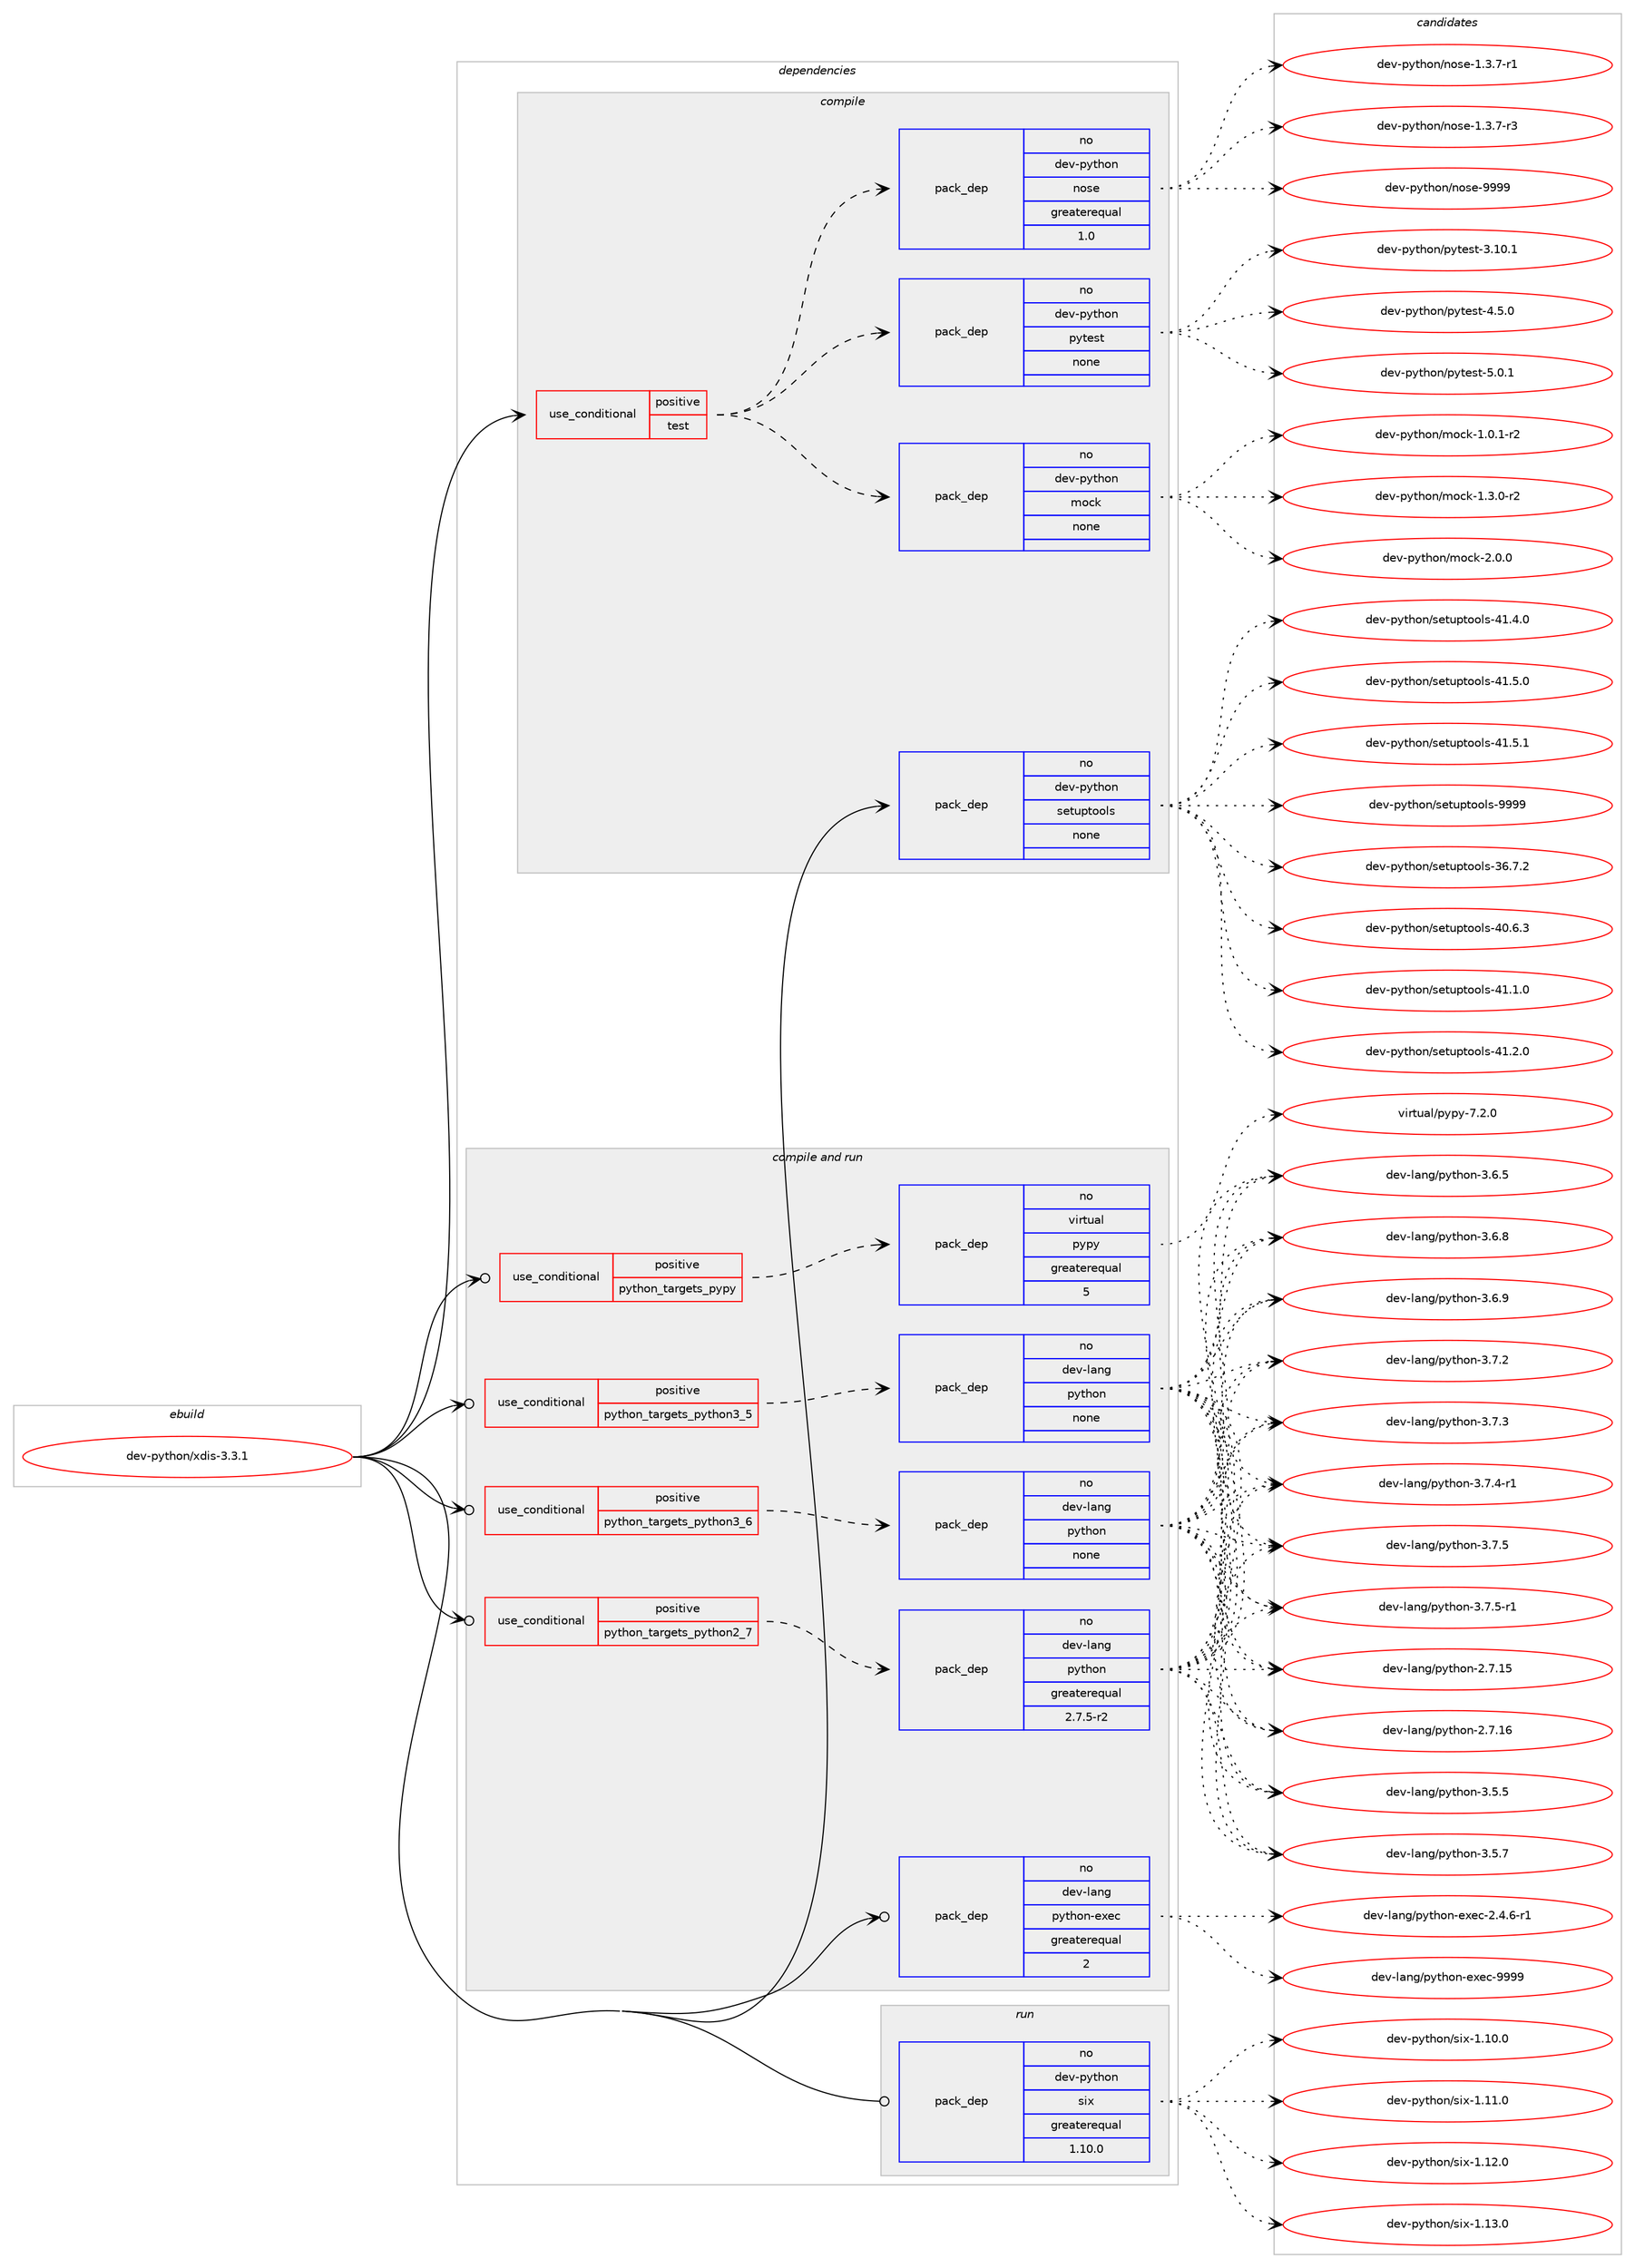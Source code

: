 digraph prolog {

# *************
# Graph options
# *************

newrank=true;
concentrate=true;
compound=true;
graph [rankdir=LR,fontname=Helvetica,fontsize=10,ranksep=1.5];#, ranksep=2.5, nodesep=0.2];
edge  [arrowhead=vee];
node  [fontname=Helvetica,fontsize=10];

# **********
# The ebuild
# **********

subgraph cluster_leftcol {
color=gray;
rank=same;
label=<<i>ebuild</i>>;
id [label="dev-python/xdis-3.3.1", color=red, width=4, href="../dev-python/xdis-3.3.1.svg"];
}

# ****************
# The dependencies
# ****************

subgraph cluster_midcol {
color=gray;
label=<<i>dependencies</i>>;
subgraph cluster_compile {
fillcolor="#eeeeee";
style=filled;
label=<<i>compile</i>>;
subgraph cond151683 {
dependency644578 [label=<<TABLE BORDER="0" CELLBORDER="1" CELLSPACING="0" CELLPADDING="4"><TR><TD ROWSPAN="3" CELLPADDING="10">use_conditional</TD></TR><TR><TD>positive</TD></TR><TR><TD>test</TD></TR></TABLE>>, shape=none, color=red];
subgraph pack481006 {
dependency644579 [label=<<TABLE BORDER="0" CELLBORDER="1" CELLSPACING="0" CELLPADDING="4" WIDTH="220"><TR><TD ROWSPAN="6" CELLPADDING="30">pack_dep</TD></TR><TR><TD WIDTH="110">no</TD></TR><TR><TD>dev-python</TD></TR><TR><TD>nose</TD></TR><TR><TD>greaterequal</TD></TR><TR><TD>1.0</TD></TR></TABLE>>, shape=none, color=blue];
}
dependency644578:e -> dependency644579:w [weight=20,style="dashed",arrowhead="vee"];
subgraph pack481007 {
dependency644580 [label=<<TABLE BORDER="0" CELLBORDER="1" CELLSPACING="0" CELLPADDING="4" WIDTH="220"><TR><TD ROWSPAN="6" CELLPADDING="30">pack_dep</TD></TR><TR><TD WIDTH="110">no</TD></TR><TR><TD>dev-python</TD></TR><TR><TD>mock</TD></TR><TR><TD>none</TD></TR><TR><TD></TD></TR></TABLE>>, shape=none, color=blue];
}
dependency644578:e -> dependency644580:w [weight=20,style="dashed",arrowhead="vee"];
subgraph pack481008 {
dependency644581 [label=<<TABLE BORDER="0" CELLBORDER="1" CELLSPACING="0" CELLPADDING="4" WIDTH="220"><TR><TD ROWSPAN="6" CELLPADDING="30">pack_dep</TD></TR><TR><TD WIDTH="110">no</TD></TR><TR><TD>dev-python</TD></TR><TR><TD>pytest</TD></TR><TR><TD>none</TD></TR><TR><TD></TD></TR></TABLE>>, shape=none, color=blue];
}
dependency644578:e -> dependency644581:w [weight=20,style="dashed",arrowhead="vee"];
}
id:e -> dependency644578:w [weight=20,style="solid",arrowhead="vee"];
subgraph pack481009 {
dependency644582 [label=<<TABLE BORDER="0" CELLBORDER="1" CELLSPACING="0" CELLPADDING="4" WIDTH="220"><TR><TD ROWSPAN="6" CELLPADDING="30">pack_dep</TD></TR><TR><TD WIDTH="110">no</TD></TR><TR><TD>dev-python</TD></TR><TR><TD>setuptools</TD></TR><TR><TD>none</TD></TR><TR><TD></TD></TR></TABLE>>, shape=none, color=blue];
}
id:e -> dependency644582:w [weight=20,style="solid",arrowhead="vee"];
}
subgraph cluster_compileandrun {
fillcolor="#eeeeee";
style=filled;
label=<<i>compile and run</i>>;
subgraph cond151684 {
dependency644583 [label=<<TABLE BORDER="0" CELLBORDER="1" CELLSPACING="0" CELLPADDING="4"><TR><TD ROWSPAN="3" CELLPADDING="10">use_conditional</TD></TR><TR><TD>positive</TD></TR><TR><TD>python_targets_pypy</TD></TR></TABLE>>, shape=none, color=red];
subgraph pack481010 {
dependency644584 [label=<<TABLE BORDER="0" CELLBORDER="1" CELLSPACING="0" CELLPADDING="4" WIDTH="220"><TR><TD ROWSPAN="6" CELLPADDING="30">pack_dep</TD></TR><TR><TD WIDTH="110">no</TD></TR><TR><TD>virtual</TD></TR><TR><TD>pypy</TD></TR><TR><TD>greaterequal</TD></TR><TR><TD>5</TD></TR></TABLE>>, shape=none, color=blue];
}
dependency644583:e -> dependency644584:w [weight=20,style="dashed",arrowhead="vee"];
}
id:e -> dependency644583:w [weight=20,style="solid",arrowhead="odotvee"];
subgraph cond151685 {
dependency644585 [label=<<TABLE BORDER="0" CELLBORDER="1" CELLSPACING="0" CELLPADDING="4"><TR><TD ROWSPAN="3" CELLPADDING="10">use_conditional</TD></TR><TR><TD>positive</TD></TR><TR><TD>python_targets_python2_7</TD></TR></TABLE>>, shape=none, color=red];
subgraph pack481011 {
dependency644586 [label=<<TABLE BORDER="0" CELLBORDER="1" CELLSPACING="0" CELLPADDING="4" WIDTH="220"><TR><TD ROWSPAN="6" CELLPADDING="30">pack_dep</TD></TR><TR><TD WIDTH="110">no</TD></TR><TR><TD>dev-lang</TD></TR><TR><TD>python</TD></TR><TR><TD>greaterequal</TD></TR><TR><TD>2.7.5-r2</TD></TR></TABLE>>, shape=none, color=blue];
}
dependency644585:e -> dependency644586:w [weight=20,style="dashed",arrowhead="vee"];
}
id:e -> dependency644585:w [weight=20,style="solid",arrowhead="odotvee"];
subgraph cond151686 {
dependency644587 [label=<<TABLE BORDER="0" CELLBORDER="1" CELLSPACING="0" CELLPADDING="4"><TR><TD ROWSPAN="3" CELLPADDING="10">use_conditional</TD></TR><TR><TD>positive</TD></TR><TR><TD>python_targets_python3_5</TD></TR></TABLE>>, shape=none, color=red];
subgraph pack481012 {
dependency644588 [label=<<TABLE BORDER="0" CELLBORDER="1" CELLSPACING="0" CELLPADDING="4" WIDTH="220"><TR><TD ROWSPAN="6" CELLPADDING="30">pack_dep</TD></TR><TR><TD WIDTH="110">no</TD></TR><TR><TD>dev-lang</TD></TR><TR><TD>python</TD></TR><TR><TD>none</TD></TR><TR><TD></TD></TR></TABLE>>, shape=none, color=blue];
}
dependency644587:e -> dependency644588:w [weight=20,style="dashed",arrowhead="vee"];
}
id:e -> dependency644587:w [weight=20,style="solid",arrowhead="odotvee"];
subgraph cond151687 {
dependency644589 [label=<<TABLE BORDER="0" CELLBORDER="1" CELLSPACING="0" CELLPADDING="4"><TR><TD ROWSPAN="3" CELLPADDING="10">use_conditional</TD></TR><TR><TD>positive</TD></TR><TR><TD>python_targets_python3_6</TD></TR></TABLE>>, shape=none, color=red];
subgraph pack481013 {
dependency644590 [label=<<TABLE BORDER="0" CELLBORDER="1" CELLSPACING="0" CELLPADDING="4" WIDTH="220"><TR><TD ROWSPAN="6" CELLPADDING="30">pack_dep</TD></TR><TR><TD WIDTH="110">no</TD></TR><TR><TD>dev-lang</TD></TR><TR><TD>python</TD></TR><TR><TD>none</TD></TR><TR><TD></TD></TR></TABLE>>, shape=none, color=blue];
}
dependency644589:e -> dependency644590:w [weight=20,style="dashed",arrowhead="vee"];
}
id:e -> dependency644589:w [weight=20,style="solid",arrowhead="odotvee"];
subgraph pack481014 {
dependency644591 [label=<<TABLE BORDER="0" CELLBORDER="1" CELLSPACING="0" CELLPADDING="4" WIDTH="220"><TR><TD ROWSPAN="6" CELLPADDING="30">pack_dep</TD></TR><TR><TD WIDTH="110">no</TD></TR><TR><TD>dev-lang</TD></TR><TR><TD>python-exec</TD></TR><TR><TD>greaterequal</TD></TR><TR><TD>2</TD></TR></TABLE>>, shape=none, color=blue];
}
id:e -> dependency644591:w [weight=20,style="solid",arrowhead="odotvee"];
}
subgraph cluster_run {
fillcolor="#eeeeee";
style=filled;
label=<<i>run</i>>;
subgraph pack481015 {
dependency644592 [label=<<TABLE BORDER="0" CELLBORDER="1" CELLSPACING="0" CELLPADDING="4" WIDTH="220"><TR><TD ROWSPAN="6" CELLPADDING="30">pack_dep</TD></TR><TR><TD WIDTH="110">no</TD></TR><TR><TD>dev-python</TD></TR><TR><TD>six</TD></TR><TR><TD>greaterequal</TD></TR><TR><TD>1.10.0</TD></TR></TABLE>>, shape=none, color=blue];
}
id:e -> dependency644592:w [weight=20,style="solid",arrowhead="odot"];
}
}

# **************
# The candidates
# **************

subgraph cluster_choices {
rank=same;
color=gray;
label=<<i>candidates</i>>;

subgraph choice481006 {
color=black;
nodesep=1;
choice10010111845112121116104111110471101111151014549465146554511449 [label="dev-python/nose-1.3.7-r1", color=red, width=4,href="../dev-python/nose-1.3.7-r1.svg"];
choice10010111845112121116104111110471101111151014549465146554511451 [label="dev-python/nose-1.3.7-r3", color=red, width=4,href="../dev-python/nose-1.3.7-r3.svg"];
choice10010111845112121116104111110471101111151014557575757 [label="dev-python/nose-9999", color=red, width=4,href="../dev-python/nose-9999.svg"];
dependency644579:e -> choice10010111845112121116104111110471101111151014549465146554511449:w [style=dotted,weight="100"];
dependency644579:e -> choice10010111845112121116104111110471101111151014549465146554511451:w [style=dotted,weight="100"];
dependency644579:e -> choice10010111845112121116104111110471101111151014557575757:w [style=dotted,weight="100"];
}
subgraph choice481007 {
color=black;
nodesep=1;
choice1001011184511212111610411111047109111991074549464846494511450 [label="dev-python/mock-1.0.1-r2", color=red, width=4,href="../dev-python/mock-1.0.1-r2.svg"];
choice1001011184511212111610411111047109111991074549465146484511450 [label="dev-python/mock-1.3.0-r2", color=red, width=4,href="../dev-python/mock-1.3.0-r2.svg"];
choice100101118451121211161041111104710911199107455046484648 [label="dev-python/mock-2.0.0", color=red, width=4,href="../dev-python/mock-2.0.0.svg"];
dependency644580:e -> choice1001011184511212111610411111047109111991074549464846494511450:w [style=dotted,weight="100"];
dependency644580:e -> choice1001011184511212111610411111047109111991074549465146484511450:w [style=dotted,weight="100"];
dependency644580:e -> choice100101118451121211161041111104710911199107455046484648:w [style=dotted,weight="100"];
}
subgraph choice481008 {
color=black;
nodesep=1;
choice100101118451121211161041111104711212111610111511645514649484649 [label="dev-python/pytest-3.10.1", color=red, width=4,href="../dev-python/pytest-3.10.1.svg"];
choice1001011184511212111610411111047112121116101115116455246534648 [label="dev-python/pytest-4.5.0", color=red, width=4,href="../dev-python/pytest-4.5.0.svg"];
choice1001011184511212111610411111047112121116101115116455346484649 [label="dev-python/pytest-5.0.1", color=red, width=4,href="../dev-python/pytest-5.0.1.svg"];
dependency644581:e -> choice100101118451121211161041111104711212111610111511645514649484649:w [style=dotted,weight="100"];
dependency644581:e -> choice1001011184511212111610411111047112121116101115116455246534648:w [style=dotted,weight="100"];
dependency644581:e -> choice1001011184511212111610411111047112121116101115116455346484649:w [style=dotted,weight="100"];
}
subgraph choice481009 {
color=black;
nodesep=1;
choice100101118451121211161041111104711510111611711211611111110811545515446554650 [label="dev-python/setuptools-36.7.2", color=red, width=4,href="../dev-python/setuptools-36.7.2.svg"];
choice100101118451121211161041111104711510111611711211611111110811545524846544651 [label="dev-python/setuptools-40.6.3", color=red, width=4,href="../dev-python/setuptools-40.6.3.svg"];
choice100101118451121211161041111104711510111611711211611111110811545524946494648 [label="dev-python/setuptools-41.1.0", color=red, width=4,href="../dev-python/setuptools-41.1.0.svg"];
choice100101118451121211161041111104711510111611711211611111110811545524946504648 [label="dev-python/setuptools-41.2.0", color=red, width=4,href="../dev-python/setuptools-41.2.0.svg"];
choice100101118451121211161041111104711510111611711211611111110811545524946524648 [label="dev-python/setuptools-41.4.0", color=red, width=4,href="../dev-python/setuptools-41.4.0.svg"];
choice100101118451121211161041111104711510111611711211611111110811545524946534648 [label="dev-python/setuptools-41.5.0", color=red, width=4,href="../dev-python/setuptools-41.5.0.svg"];
choice100101118451121211161041111104711510111611711211611111110811545524946534649 [label="dev-python/setuptools-41.5.1", color=red, width=4,href="../dev-python/setuptools-41.5.1.svg"];
choice10010111845112121116104111110471151011161171121161111111081154557575757 [label="dev-python/setuptools-9999", color=red, width=4,href="../dev-python/setuptools-9999.svg"];
dependency644582:e -> choice100101118451121211161041111104711510111611711211611111110811545515446554650:w [style=dotted,weight="100"];
dependency644582:e -> choice100101118451121211161041111104711510111611711211611111110811545524846544651:w [style=dotted,weight="100"];
dependency644582:e -> choice100101118451121211161041111104711510111611711211611111110811545524946494648:w [style=dotted,weight="100"];
dependency644582:e -> choice100101118451121211161041111104711510111611711211611111110811545524946504648:w [style=dotted,weight="100"];
dependency644582:e -> choice100101118451121211161041111104711510111611711211611111110811545524946524648:w [style=dotted,weight="100"];
dependency644582:e -> choice100101118451121211161041111104711510111611711211611111110811545524946534648:w [style=dotted,weight="100"];
dependency644582:e -> choice100101118451121211161041111104711510111611711211611111110811545524946534649:w [style=dotted,weight="100"];
dependency644582:e -> choice10010111845112121116104111110471151011161171121161111111081154557575757:w [style=dotted,weight="100"];
}
subgraph choice481010 {
color=black;
nodesep=1;
choice1181051141161179710847112121112121455546504648 [label="virtual/pypy-7.2.0", color=red, width=4,href="../virtual/pypy-7.2.0.svg"];
dependency644584:e -> choice1181051141161179710847112121112121455546504648:w [style=dotted,weight="100"];
}
subgraph choice481011 {
color=black;
nodesep=1;
choice10010111845108971101034711212111610411111045504655464953 [label="dev-lang/python-2.7.15", color=red, width=4,href="../dev-lang/python-2.7.15.svg"];
choice10010111845108971101034711212111610411111045504655464954 [label="dev-lang/python-2.7.16", color=red, width=4,href="../dev-lang/python-2.7.16.svg"];
choice100101118451089711010347112121116104111110455146534653 [label="dev-lang/python-3.5.5", color=red, width=4,href="../dev-lang/python-3.5.5.svg"];
choice100101118451089711010347112121116104111110455146534655 [label="dev-lang/python-3.5.7", color=red, width=4,href="../dev-lang/python-3.5.7.svg"];
choice100101118451089711010347112121116104111110455146544653 [label="dev-lang/python-3.6.5", color=red, width=4,href="../dev-lang/python-3.6.5.svg"];
choice100101118451089711010347112121116104111110455146544656 [label="dev-lang/python-3.6.8", color=red, width=4,href="../dev-lang/python-3.6.8.svg"];
choice100101118451089711010347112121116104111110455146544657 [label="dev-lang/python-3.6.9", color=red, width=4,href="../dev-lang/python-3.6.9.svg"];
choice100101118451089711010347112121116104111110455146554650 [label="dev-lang/python-3.7.2", color=red, width=4,href="../dev-lang/python-3.7.2.svg"];
choice100101118451089711010347112121116104111110455146554651 [label="dev-lang/python-3.7.3", color=red, width=4,href="../dev-lang/python-3.7.3.svg"];
choice1001011184510897110103471121211161041111104551465546524511449 [label="dev-lang/python-3.7.4-r1", color=red, width=4,href="../dev-lang/python-3.7.4-r1.svg"];
choice100101118451089711010347112121116104111110455146554653 [label="dev-lang/python-3.7.5", color=red, width=4,href="../dev-lang/python-3.7.5.svg"];
choice1001011184510897110103471121211161041111104551465546534511449 [label="dev-lang/python-3.7.5-r1", color=red, width=4,href="../dev-lang/python-3.7.5-r1.svg"];
dependency644586:e -> choice10010111845108971101034711212111610411111045504655464953:w [style=dotted,weight="100"];
dependency644586:e -> choice10010111845108971101034711212111610411111045504655464954:w [style=dotted,weight="100"];
dependency644586:e -> choice100101118451089711010347112121116104111110455146534653:w [style=dotted,weight="100"];
dependency644586:e -> choice100101118451089711010347112121116104111110455146534655:w [style=dotted,weight="100"];
dependency644586:e -> choice100101118451089711010347112121116104111110455146544653:w [style=dotted,weight="100"];
dependency644586:e -> choice100101118451089711010347112121116104111110455146544656:w [style=dotted,weight="100"];
dependency644586:e -> choice100101118451089711010347112121116104111110455146544657:w [style=dotted,weight="100"];
dependency644586:e -> choice100101118451089711010347112121116104111110455146554650:w [style=dotted,weight="100"];
dependency644586:e -> choice100101118451089711010347112121116104111110455146554651:w [style=dotted,weight="100"];
dependency644586:e -> choice1001011184510897110103471121211161041111104551465546524511449:w [style=dotted,weight="100"];
dependency644586:e -> choice100101118451089711010347112121116104111110455146554653:w [style=dotted,weight="100"];
dependency644586:e -> choice1001011184510897110103471121211161041111104551465546534511449:w [style=dotted,weight="100"];
}
subgraph choice481012 {
color=black;
nodesep=1;
choice10010111845108971101034711212111610411111045504655464953 [label="dev-lang/python-2.7.15", color=red, width=4,href="../dev-lang/python-2.7.15.svg"];
choice10010111845108971101034711212111610411111045504655464954 [label="dev-lang/python-2.7.16", color=red, width=4,href="../dev-lang/python-2.7.16.svg"];
choice100101118451089711010347112121116104111110455146534653 [label="dev-lang/python-3.5.5", color=red, width=4,href="../dev-lang/python-3.5.5.svg"];
choice100101118451089711010347112121116104111110455146534655 [label="dev-lang/python-3.5.7", color=red, width=4,href="../dev-lang/python-3.5.7.svg"];
choice100101118451089711010347112121116104111110455146544653 [label="dev-lang/python-3.6.5", color=red, width=4,href="../dev-lang/python-3.6.5.svg"];
choice100101118451089711010347112121116104111110455146544656 [label="dev-lang/python-3.6.8", color=red, width=4,href="../dev-lang/python-3.6.8.svg"];
choice100101118451089711010347112121116104111110455146544657 [label="dev-lang/python-3.6.9", color=red, width=4,href="../dev-lang/python-3.6.9.svg"];
choice100101118451089711010347112121116104111110455146554650 [label="dev-lang/python-3.7.2", color=red, width=4,href="../dev-lang/python-3.7.2.svg"];
choice100101118451089711010347112121116104111110455146554651 [label="dev-lang/python-3.7.3", color=red, width=4,href="../dev-lang/python-3.7.3.svg"];
choice1001011184510897110103471121211161041111104551465546524511449 [label="dev-lang/python-3.7.4-r1", color=red, width=4,href="../dev-lang/python-3.7.4-r1.svg"];
choice100101118451089711010347112121116104111110455146554653 [label="dev-lang/python-3.7.5", color=red, width=4,href="../dev-lang/python-3.7.5.svg"];
choice1001011184510897110103471121211161041111104551465546534511449 [label="dev-lang/python-3.7.5-r1", color=red, width=4,href="../dev-lang/python-3.7.5-r1.svg"];
dependency644588:e -> choice10010111845108971101034711212111610411111045504655464953:w [style=dotted,weight="100"];
dependency644588:e -> choice10010111845108971101034711212111610411111045504655464954:w [style=dotted,weight="100"];
dependency644588:e -> choice100101118451089711010347112121116104111110455146534653:w [style=dotted,weight="100"];
dependency644588:e -> choice100101118451089711010347112121116104111110455146534655:w [style=dotted,weight="100"];
dependency644588:e -> choice100101118451089711010347112121116104111110455146544653:w [style=dotted,weight="100"];
dependency644588:e -> choice100101118451089711010347112121116104111110455146544656:w [style=dotted,weight="100"];
dependency644588:e -> choice100101118451089711010347112121116104111110455146544657:w [style=dotted,weight="100"];
dependency644588:e -> choice100101118451089711010347112121116104111110455146554650:w [style=dotted,weight="100"];
dependency644588:e -> choice100101118451089711010347112121116104111110455146554651:w [style=dotted,weight="100"];
dependency644588:e -> choice1001011184510897110103471121211161041111104551465546524511449:w [style=dotted,weight="100"];
dependency644588:e -> choice100101118451089711010347112121116104111110455146554653:w [style=dotted,weight="100"];
dependency644588:e -> choice1001011184510897110103471121211161041111104551465546534511449:w [style=dotted,weight="100"];
}
subgraph choice481013 {
color=black;
nodesep=1;
choice10010111845108971101034711212111610411111045504655464953 [label="dev-lang/python-2.7.15", color=red, width=4,href="../dev-lang/python-2.7.15.svg"];
choice10010111845108971101034711212111610411111045504655464954 [label="dev-lang/python-2.7.16", color=red, width=4,href="../dev-lang/python-2.7.16.svg"];
choice100101118451089711010347112121116104111110455146534653 [label="dev-lang/python-3.5.5", color=red, width=4,href="../dev-lang/python-3.5.5.svg"];
choice100101118451089711010347112121116104111110455146534655 [label="dev-lang/python-3.5.7", color=red, width=4,href="../dev-lang/python-3.5.7.svg"];
choice100101118451089711010347112121116104111110455146544653 [label="dev-lang/python-3.6.5", color=red, width=4,href="../dev-lang/python-3.6.5.svg"];
choice100101118451089711010347112121116104111110455146544656 [label="dev-lang/python-3.6.8", color=red, width=4,href="../dev-lang/python-3.6.8.svg"];
choice100101118451089711010347112121116104111110455146544657 [label="dev-lang/python-3.6.9", color=red, width=4,href="../dev-lang/python-3.6.9.svg"];
choice100101118451089711010347112121116104111110455146554650 [label="dev-lang/python-3.7.2", color=red, width=4,href="../dev-lang/python-3.7.2.svg"];
choice100101118451089711010347112121116104111110455146554651 [label="dev-lang/python-3.7.3", color=red, width=4,href="../dev-lang/python-3.7.3.svg"];
choice1001011184510897110103471121211161041111104551465546524511449 [label="dev-lang/python-3.7.4-r1", color=red, width=4,href="../dev-lang/python-3.7.4-r1.svg"];
choice100101118451089711010347112121116104111110455146554653 [label="dev-lang/python-3.7.5", color=red, width=4,href="../dev-lang/python-3.7.5.svg"];
choice1001011184510897110103471121211161041111104551465546534511449 [label="dev-lang/python-3.7.5-r1", color=red, width=4,href="../dev-lang/python-3.7.5-r1.svg"];
dependency644590:e -> choice10010111845108971101034711212111610411111045504655464953:w [style=dotted,weight="100"];
dependency644590:e -> choice10010111845108971101034711212111610411111045504655464954:w [style=dotted,weight="100"];
dependency644590:e -> choice100101118451089711010347112121116104111110455146534653:w [style=dotted,weight="100"];
dependency644590:e -> choice100101118451089711010347112121116104111110455146534655:w [style=dotted,weight="100"];
dependency644590:e -> choice100101118451089711010347112121116104111110455146544653:w [style=dotted,weight="100"];
dependency644590:e -> choice100101118451089711010347112121116104111110455146544656:w [style=dotted,weight="100"];
dependency644590:e -> choice100101118451089711010347112121116104111110455146544657:w [style=dotted,weight="100"];
dependency644590:e -> choice100101118451089711010347112121116104111110455146554650:w [style=dotted,weight="100"];
dependency644590:e -> choice100101118451089711010347112121116104111110455146554651:w [style=dotted,weight="100"];
dependency644590:e -> choice1001011184510897110103471121211161041111104551465546524511449:w [style=dotted,weight="100"];
dependency644590:e -> choice100101118451089711010347112121116104111110455146554653:w [style=dotted,weight="100"];
dependency644590:e -> choice1001011184510897110103471121211161041111104551465546534511449:w [style=dotted,weight="100"];
}
subgraph choice481014 {
color=black;
nodesep=1;
choice10010111845108971101034711212111610411111045101120101994550465246544511449 [label="dev-lang/python-exec-2.4.6-r1", color=red, width=4,href="../dev-lang/python-exec-2.4.6-r1.svg"];
choice10010111845108971101034711212111610411111045101120101994557575757 [label="dev-lang/python-exec-9999", color=red, width=4,href="../dev-lang/python-exec-9999.svg"];
dependency644591:e -> choice10010111845108971101034711212111610411111045101120101994550465246544511449:w [style=dotted,weight="100"];
dependency644591:e -> choice10010111845108971101034711212111610411111045101120101994557575757:w [style=dotted,weight="100"];
}
subgraph choice481015 {
color=black;
nodesep=1;
choice100101118451121211161041111104711510512045494649484648 [label="dev-python/six-1.10.0", color=red, width=4,href="../dev-python/six-1.10.0.svg"];
choice100101118451121211161041111104711510512045494649494648 [label="dev-python/six-1.11.0", color=red, width=4,href="../dev-python/six-1.11.0.svg"];
choice100101118451121211161041111104711510512045494649504648 [label="dev-python/six-1.12.0", color=red, width=4,href="../dev-python/six-1.12.0.svg"];
choice100101118451121211161041111104711510512045494649514648 [label="dev-python/six-1.13.0", color=red, width=4,href="../dev-python/six-1.13.0.svg"];
dependency644592:e -> choice100101118451121211161041111104711510512045494649484648:w [style=dotted,weight="100"];
dependency644592:e -> choice100101118451121211161041111104711510512045494649494648:w [style=dotted,weight="100"];
dependency644592:e -> choice100101118451121211161041111104711510512045494649504648:w [style=dotted,weight="100"];
dependency644592:e -> choice100101118451121211161041111104711510512045494649514648:w [style=dotted,weight="100"];
}
}

}
